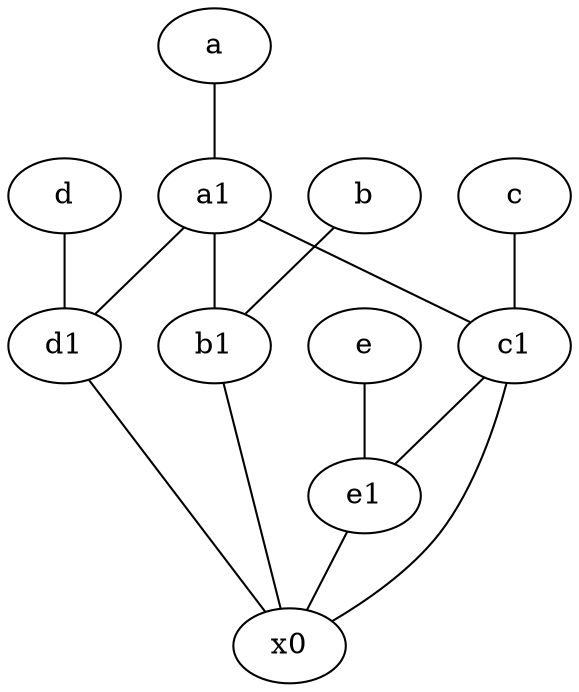graph {
	node [labelfontsize=50]
	b [labelfontsize=50 pos="10,4!"]
	d1 [labelfontsize=50 pos="3,5!"]
	a1 [labelfontsize=50 pos="8,3!"]
	c [labelfontsize=50 pos="4.5,2!"]
	x0 [labelfontsize=50]
	a [labelfontsize=50 pos="8,2!"]
	d [labelfontsize=50 pos="2,5!"]
	b1 [labelfontsize=50 pos="9,4!"]
	e [labelfontsize=50 pos="7,9!"]
	e1 [labelfontsize=50 pos="7,7!"]
	c1 [labelfontsize=50 pos="4.5,3!"]
	a1 -- d1
	a -- a1
	d1 -- x0
	a1 -- c1
	b -- b1
	c -- c1
	b1 -- x0
	e -- e1
	e1 -- x0
	c1 -- e1
	c1 -- x0
	a1 -- b1
	d -- d1
}
